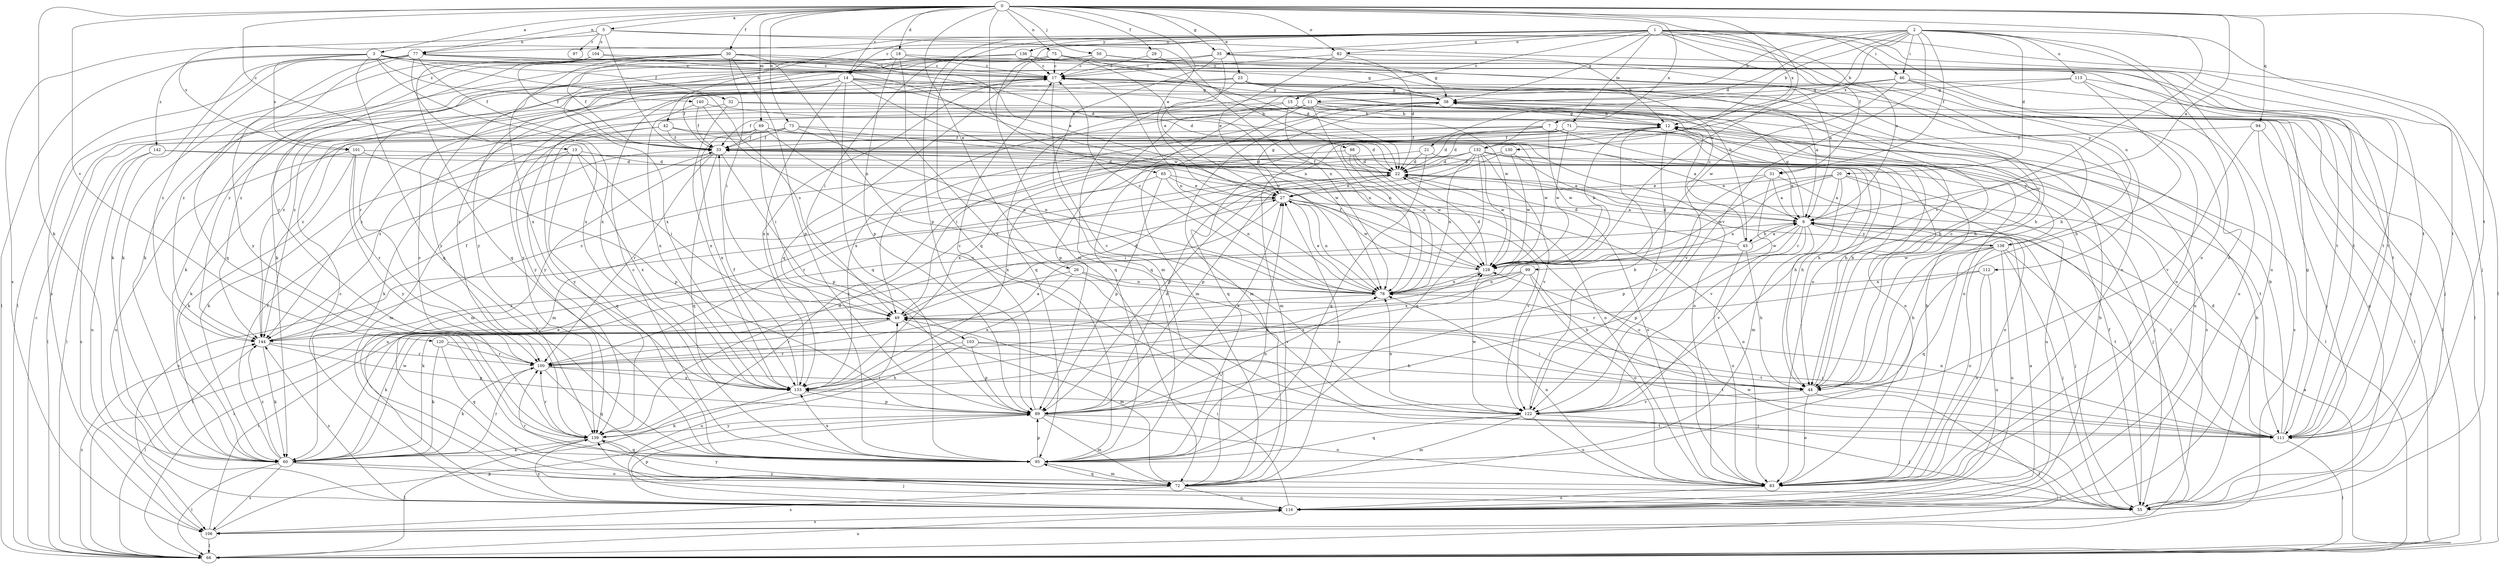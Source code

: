 strict digraph  {
0;
1;
2;
3;
5;
6;
7;
11;
12;
13;
14;
15;
17;
18;
20;
21;
22;
23;
26;
27;
29;
30;
31;
32;
33;
35;
38;
42;
43;
44;
46;
49;
50;
55;
60;
65;
66;
69;
71;
72;
73;
75;
77;
78;
82;
83;
89;
94;
95;
97;
98;
99;
100;
101;
103;
104;
106;
111;
112;
113;
116;
120;
122;
128;
130;
132;
133;
136;
138;
139;
140;
142;
144;
0 -> 3  [label=a];
0 -> 5  [label=a];
0 -> 6  [label=a];
0 -> 13  [label=c];
0 -> 14  [label=c];
0 -> 18  [label=d];
0 -> 23  [label=e];
0 -> 26  [label=e];
0 -> 27  [label=e];
0 -> 29  [label=f];
0 -> 30  [label=f];
0 -> 35  [label=g];
0 -> 50  [label=j];
0 -> 60  [label=k];
0 -> 65  [label=l];
0 -> 69  [label=m];
0 -> 73  [label=n];
0 -> 75  [label=n];
0 -> 77  [label=n];
0 -> 82  [label=o];
0 -> 94  [label=q];
0 -> 111  [label=t];
0 -> 120  [label=v];
0 -> 122  [label=v];
0 -> 128  [label=w];
0 -> 130  [label=x];
0 -> 132  [label=x];
1 -> 6  [label=a];
1 -> 14  [label=c];
1 -> 15  [label=c];
1 -> 31  [label=f];
1 -> 35  [label=g];
1 -> 38  [label=g];
1 -> 46  [label=i];
1 -> 66  [label=l];
1 -> 71  [label=m];
1 -> 72  [label=m];
1 -> 82  [label=o];
1 -> 83  [label=o];
1 -> 89  [label=p];
1 -> 95  [label=q];
1 -> 101  [label=s];
1 -> 111  [label=t];
1 -> 112  [label=u];
1 -> 136  [label=y];
1 -> 138  [label=y];
2 -> 7  [label=b];
2 -> 11  [label=b];
2 -> 12  [label=b];
2 -> 20  [label=d];
2 -> 21  [label=d];
2 -> 31  [label=f];
2 -> 42  [label=h];
2 -> 46  [label=i];
2 -> 55  [label=j];
2 -> 77  [label=n];
2 -> 83  [label=o];
2 -> 113  [label=u];
2 -> 116  [label=u];
2 -> 122  [label=v];
2 -> 132  [label=x];
3 -> 17  [label=c];
3 -> 32  [label=f];
3 -> 43  [label=h];
3 -> 60  [label=k];
3 -> 66  [label=l];
3 -> 95  [label=q];
3 -> 101  [label=s];
3 -> 103  [label=s];
3 -> 133  [label=x];
3 -> 140  [label=z];
3 -> 142  [label=z];
5 -> 33  [label=f];
5 -> 77  [label=n];
5 -> 97  [label=r];
5 -> 98  [label=r];
5 -> 104  [label=s];
5 -> 106  [label=s];
5 -> 111  [label=t];
6 -> 38  [label=g];
6 -> 43  [label=h];
6 -> 55  [label=j];
6 -> 89  [label=p];
6 -> 99  [label=r];
6 -> 111  [label=t];
6 -> 122  [label=v];
6 -> 128  [label=w];
6 -> 133  [label=x];
6 -> 138  [label=y];
7 -> 22  [label=d];
7 -> 33  [label=f];
7 -> 44  [label=h];
7 -> 49  [label=i];
7 -> 72  [label=m];
7 -> 128  [label=w];
7 -> 138  [label=y];
11 -> 12  [label=b];
11 -> 33  [label=f];
11 -> 66  [label=l];
11 -> 72  [label=m];
11 -> 78  [label=n];
11 -> 116  [label=u];
11 -> 122  [label=v];
11 -> 133  [label=x];
11 -> 139  [label=y];
12 -> 33  [label=f];
12 -> 38  [label=g];
12 -> 78  [label=n];
12 -> 95  [label=q];
12 -> 122  [label=v];
13 -> 22  [label=d];
13 -> 49  [label=i];
13 -> 60  [label=k];
13 -> 72  [label=m];
13 -> 95  [label=q];
13 -> 133  [label=x];
14 -> 22  [label=d];
14 -> 33  [label=f];
14 -> 38  [label=g];
14 -> 60  [label=k];
14 -> 78  [label=n];
14 -> 83  [label=o];
14 -> 95  [label=q];
14 -> 100  [label=r];
14 -> 128  [label=w];
14 -> 133  [label=x];
14 -> 144  [label=z];
15 -> 12  [label=b];
15 -> 78  [label=n];
15 -> 83  [label=o];
15 -> 89  [label=p];
15 -> 144  [label=z];
17 -> 38  [label=g];
17 -> 44  [label=h];
17 -> 78  [label=n];
17 -> 122  [label=v];
17 -> 133  [label=x];
18 -> 17  [label=c];
18 -> 60  [label=k];
18 -> 89  [label=p];
18 -> 111  [label=t];
18 -> 122  [label=v];
20 -> 6  [label=a];
20 -> 27  [label=e];
20 -> 72  [label=m];
20 -> 78  [label=n];
20 -> 83  [label=o];
20 -> 116  [label=u];
20 -> 128  [label=w];
21 -> 6  [label=a];
21 -> 22  [label=d];
21 -> 95  [label=q];
21 -> 144  [label=z];
22 -> 27  [label=e];
22 -> 33  [label=f];
22 -> 55  [label=j];
22 -> 83  [label=o];
22 -> 100  [label=r];
23 -> 6  [label=a];
23 -> 38  [label=g];
23 -> 44  [label=h];
23 -> 95  [label=q];
23 -> 139  [label=y];
23 -> 144  [label=z];
26 -> 66  [label=l];
26 -> 78  [label=n];
26 -> 122  [label=v];
26 -> 133  [label=x];
27 -> 6  [label=a];
27 -> 38  [label=g];
27 -> 49  [label=i];
27 -> 78  [label=n];
27 -> 83  [label=o];
27 -> 106  [label=s];
27 -> 122  [label=v];
27 -> 128  [label=w];
29 -> 17  [label=c];
29 -> 78  [label=n];
30 -> 17  [label=c];
30 -> 27  [label=e];
30 -> 33  [label=f];
30 -> 49  [label=i];
30 -> 60  [label=k];
30 -> 78  [label=n];
30 -> 89  [label=p];
30 -> 100  [label=r];
30 -> 133  [label=x];
30 -> 144  [label=z];
31 -> 6  [label=a];
31 -> 27  [label=e];
31 -> 55  [label=j];
31 -> 89  [label=p];
31 -> 122  [label=v];
32 -> 12  [label=b];
32 -> 55  [label=j];
32 -> 133  [label=x];
32 -> 144  [label=z];
33 -> 22  [label=d];
33 -> 72  [label=m];
33 -> 89  [label=p];
33 -> 95  [label=q];
33 -> 100  [label=r];
35 -> 17  [label=c];
35 -> 27  [label=e];
35 -> 38  [label=g];
35 -> 44  [label=h];
35 -> 72  [label=m];
35 -> 139  [label=y];
38 -> 12  [label=b];
38 -> 49  [label=i];
38 -> 72  [label=m];
38 -> 139  [label=y];
42 -> 33  [label=f];
42 -> 44  [label=h];
42 -> 60  [label=k];
42 -> 128  [label=w];
42 -> 144  [label=z];
43 -> 6  [label=a];
43 -> 17  [label=c];
43 -> 22  [label=d];
43 -> 44  [label=h];
43 -> 66  [label=l];
43 -> 83  [label=o];
44 -> 12  [label=b];
44 -> 17  [label=c];
44 -> 49  [label=i];
44 -> 66  [label=l];
44 -> 83  [label=o];
44 -> 122  [label=v];
46 -> 38  [label=g];
46 -> 55  [label=j];
46 -> 66  [label=l];
46 -> 83  [label=o];
46 -> 95  [label=q];
46 -> 128  [label=w];
49 -> 22  [label=d];
49 -> 60  [label=k];
49 -> 72  [label=m];
49 -> 100  [label=r];
49 -> 111  [label=t];
49 -> 144  [label=z];
50 -> 17  [label=c];
50 -> 44  [label=h];
50 -> 100  [label=r];
50 -> 111  [label=t];
50 -> 133  [label=x];
55 -> 12  [label=b];
55 -> 17  [label=c];
55 -> 33  [label=f];
55 -> 38  [label=g];
55 -> 128  [label=w];
55 -> 139  [label=y];
60 -> 27  [label=e];
60 -> 33  [label=f];
60 -> 55  [label=j];
60 -> 66  [label=l];
60 -> 83  [label=o];
60 -> 100  [label=r];
60 -> 106  [label=s];
60 -> 128  [label=w];
60 -> 144  [label=z];
65 -> 27  [label=e];
65 -> 78  [label=n];
65 -> 83  [label=o];
65 -> 89  [label=p];
65 -> 116  [label=u];
66 -> 6  [label=a];
66 -> 17  [label=c];
66 -> 116  [label=u];
66 -> 144  [label=z];
69 -> 22  [label=d];
69 -> 33  [label=f];
69 -> 49  [label=i];
69 -> 66  [label=l];
69 -> 78  [label=n];
69 -> 83  [label=o];
69 -> 133  [label=x];
71 -> 22  [label=d];
71 -> 33  [label=f];
71 -> 66  [label=l];
71 -> 83  [label=o];
71 -> 106  [label=s];
71 -> 128  [label=w];
71 -> 133  [label=x];
71 -> 139  [label=y];
72 -> 27  [label=e];
72 -> 55  [label=j];
72 -> 95  [label=q];
72 -> 100  [label=r];
72 -> 106  [label=s];
72 -> 116  [label=u];
72 -> 139  [label=y];
73 -> 6  [label=a];
73 -> 33  [label=f];
73 -> 60  [label=k];
73 -> 66  [label=l];
73 -> 78  [label=n];
73 -> 128  [label=w];
75 -> 17  [label=c];
75 -> 22  [label=d];
75 -> 78  [label=n];
75 -> 95  [label=q];
75 -> 111  [label=t];
75 -> 139  [label=y];
75 -> 144  [label=z];
77 -> 6  [label=a];
77 -> 17  [label=c];
77 -> 33  [label=f];
77 -> 38  [label=g];
77 -> 66  [label=l];
77 -> 95  [label=q];
77 -> 128  [label=w];
77 -> 133  [label=x];
77 -> 139  [label=y];
77 -> 144  [label=z];
78 -> 17  [label=c];
78 -> 27  [label=e];
78 -> 49  [label=i];
82 -> 12  [label=b];
82 -> 17  [label=c];
82 -> 22  [label=d];
82 -> 27  [label=e];
83 -> 12  [label=b];
83 -> 78  [label=n];
83 -> 116  [label=u];
89 -> 17  [label=c];
89 -> 22  [label=d];
89 -> 27  [label=e];
89 -> 72  [label=m];
89 -> 78  [label=n];
89 -> 83  [label=o];
89 -> 111  [label=t];
89 -> 139  [label=y];
94 -> 33  [label=f];
94 -> 66  [label=l];
94 -> 106  [label=s];
94 -> 122  [label=v];
95 -> 17  [label=c];
95 -> 27  [label=e];
95 -> 72  [label=m];
95 -> 89  [label=p];
95 -> 133  [label=x];
98 -> 22  [label=d];
98 -> 72  [label=m];
98 -> 83  [label=o];
98 -> 128  [label=w];
99 -> 44  [label=h];
99 -> 60  [label=k];
99 -> 78  [label=n];
99 -> 83  [label=o];
99 -> 133  [label=x];
99 -> 144  [label=z];
100 -> 6  [label=a];
100 -> 44  [label=h];
100 -> 60  [label=k];
100 -> 95  [label=q];
100 -> 133  [label=x];
101 -> 22  [label=d];
101 -> 60  [label=k];
101 -> 89  [label=p];
101 -> 100  [label=r];
101 -> 116  [label=u];
101 -> 139  [label=y];
103 -> 44  [label=h];
103 -> 89  [label=p];
103 -> 100  [label=r];
103 -> 111  [label=t];
103 -> 116  [label=u];
104 -> 17  [label=c];
104 -> 22  [label=d];
104 -> 33  [label=f];
104 -> 95  [label=q];
104 -> 106  [label=s];
106 -> 49  [label=i];
106 -> 66  [label=l];
106 -> 89  [label=p];
111 -> 12  [label=b];
111 -> 22  [label=d];
111 -> 38  [label=g];
111 -> 49  [label=i];
111 -> 66  [label=l];
111 -> 78  [label=n];
111 -> 133  [label=x];
112 -> 78  [label=n];
112 -> 83  [label=o];
112 -> 100  [label=r];
112 -> 116  [label=u];
113 -> 38  [label=g];
113 -> 44  [label=h];
113 -> 95  [label=q];
113 -> 111  [label=t];
113 -> 116  [label=u];
116 -> 6  [label=a];
116 -> 12  [label=b];
116 -> 17  [label=c];
116 -> 49  [label=i];
116 -> 89  [label=p];
116 -> 106  [label=s];
116 -> 139  [label=y];
116 -> 144  [label=z];
120 -> 55  [label=j];
120 -> 60  [label=k];
120 -> 95  [label=q];
120 -> 100  [label=r];
122 -> 12  [label=b];
122 -> 55  [label=j];
122 -> 72  [label=m];
122 -> 78  [label=n];
122 -> 83  [label=o];
122 -> 95  [label=q];
122 -> 128  [label=w];
128 -> 12  [label=b];
128 -> 22  [label=d];
128 -> 33  [label=f];
128 -> 78  [label=n];
130 -> 6  [label=a];
130 -> 22  [label=d];
130 -> 89  [label=p];
130 -> 128  [label=w];
132 -> 22  [label=d];
132 -> 44  [label=h];
132 -> 55  [label=j];
132 -> 78  [label=n];
132 -> 89  [label=p];
132 -> 95  [label=q];
132 -> 111  [label=t];
132 -> 122  [label=v];
132 -> 128  [label=w];
132 -> 133  [label=x];
132 -> 139  [label=y];
133 -> 33  [label=f];
133 -> 60  [label=k];
133 -> 89  [label=p];
136 -> 17  [label=c];
136 -> 49  [label=i];
136 -> 60  [label=k];
136 -> 83  [label=o];
136 -> 111  [label=t];
136 -> 144  [label=z];
138 -> 22  [label=d];
138 -> 44  [label=h];
138 -> 55  [label=j];
138 -> 83  [label=o];
138 -> 95  [label=q];
138 -> 111  [label=t];
138 -> 116  [label=u];
138 -> 128  [label=w];
139 -> 17  [label=c];
139 -> 22  [label=d];
139 -> 49  [label=i];
139 -> 60  [label=k];
139 -> 66  [label=l];
139 -> 95  [label=q];
139 -> 100  [label=r];
140 -> 12  [label=b];
140 -> 33  [label=f];
140 -> 122  [label=v];
140 -> 133  [label=x];
142 -> 22  [label=d];
142 -> 44  [label=h];
142 -> 106  [label=s];
142 -> 116  [label=u];
144 -> 33  [label=f];
144 -> 60  [label=k];
144 -> 66  [label=l];
144 -> 89  [label=p];
144 -> 100  [label=r];
}
